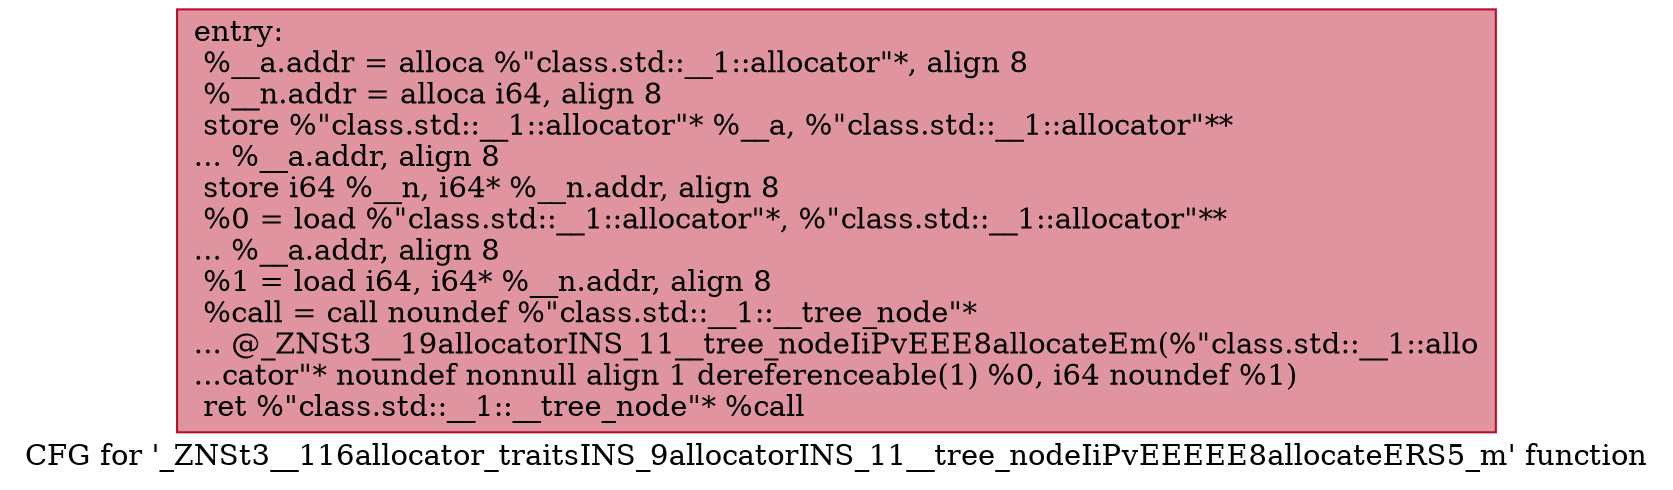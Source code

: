 digraph "CFG for '_ZNSt3__116allocator_traitsINS_9allocatorINS_11__tree_nodeIiPvEEEEE8allocateERS5_m' function" {
	label="CFG for '_ZNSt3__116allocator_traitsINS_9allocatorINS_11__tree_nodeIiPvEEEEE8allocateERS5_m' function";

	Node0x60000255ce40 [shape=record,color="#b70d28ff", style=filled, fillcolor="#b70d2870",label="{entry:\l  %__a.addr = alloca %\"class.std::__1::allocator\"*, align 8\l  %__n.addr = alloca i64, align 8\l  store %\"class.std::__1::allocator\"* %__a, %\"class.std::__1::allocator\"**\l... %__a.addr, align 8\l  store i64 %__n, i64* %__n.addr, align 8\l  %0 = load %\"class.std::__1::allocator\"*, %\"class.std::__1::allocator\"**\l... %__a.addr, align 8\l  %1 = load i64, i64* %__n.addr, align 8\l  %call = call noundef %\"class.std::__1::__tree_node\"*\l... @_ZNSt3__19allocatorINS_11__tree_nodeIiPvEEE8allocateEm(%\"class.std::__1::allo\l...cator\"* noundef nonnull align 1 dereferenceable(1) %0, i64 noundef %1)\l  ret %\"class.std::__1::__tree_node\"* %call\l}"];
}
